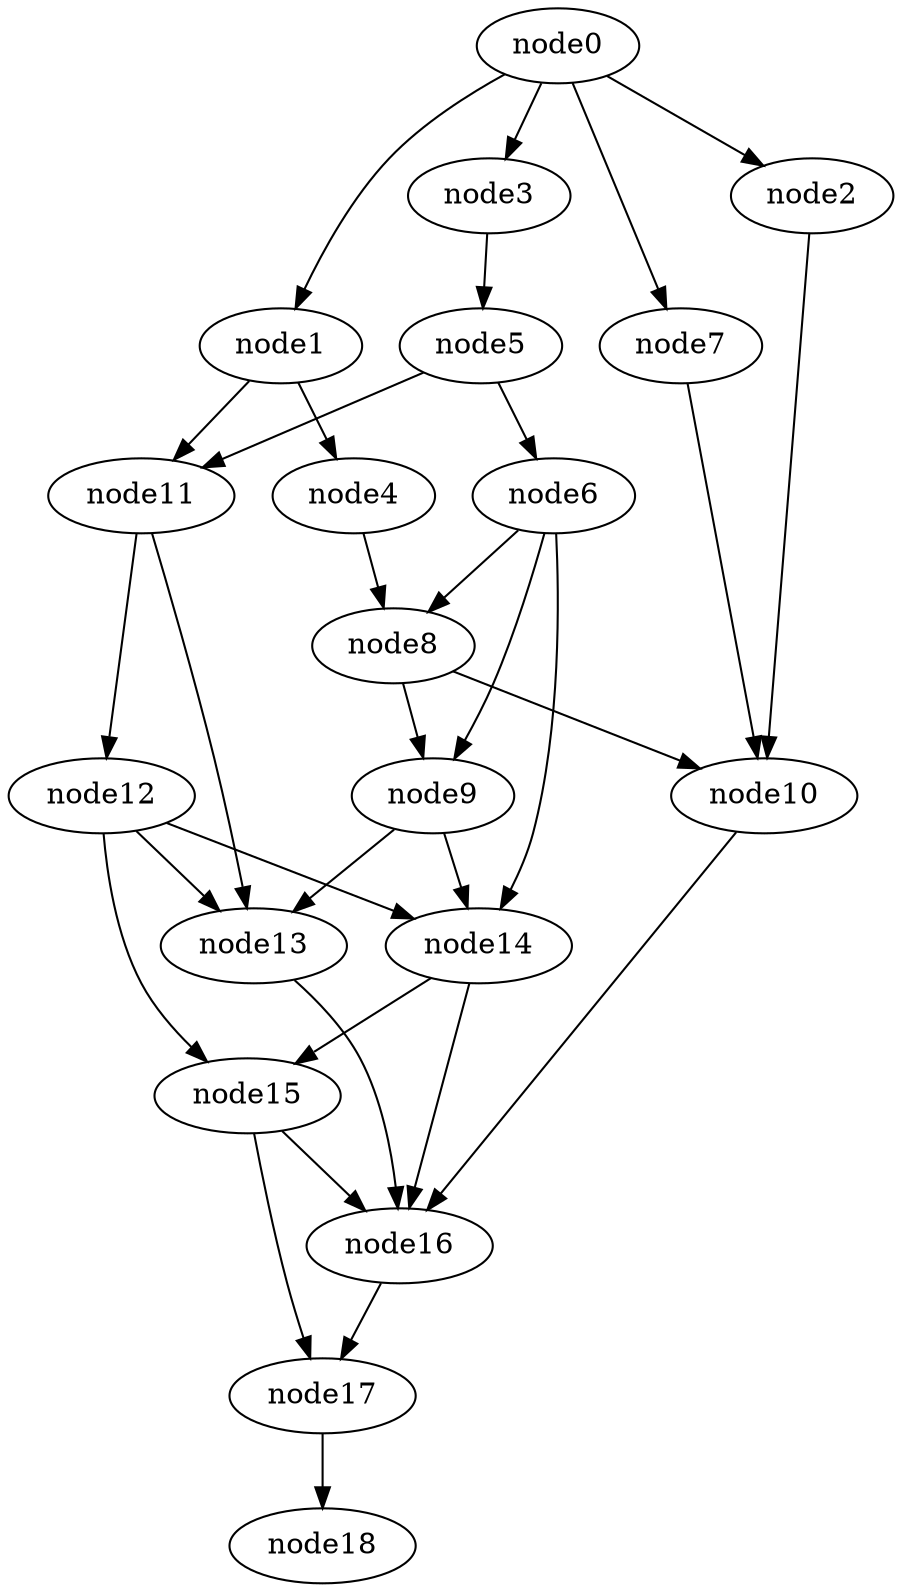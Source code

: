 digraph g{
	node18
	node17 -> node18
	node16 -> node17
	node15 -> node17
	node15 -> node16
	node14 -> node16
	node14 -> node15
	node13 -> node16
	node12 -> node15
	node12 -> node14
	node12 -> node13
	node11 -> node13
	node11 -> node12
	node10 -> node16
	node9 -> node14
	node9 -> node13
	node8 -> node10
	node8 -> node9
	node7 -> node10
	node6 -> node14
	node6 -> node9
	node6 -> node8
	node5 -> node11
	node5 -> node6
	node4 -> node8
	node3 -> node5
	node2 -> node10
	node1 -> node11
	node1 -> node4
	node0 -> node7
	node0 -> node3
	node0 -> node2
	node0 -> node1
}
